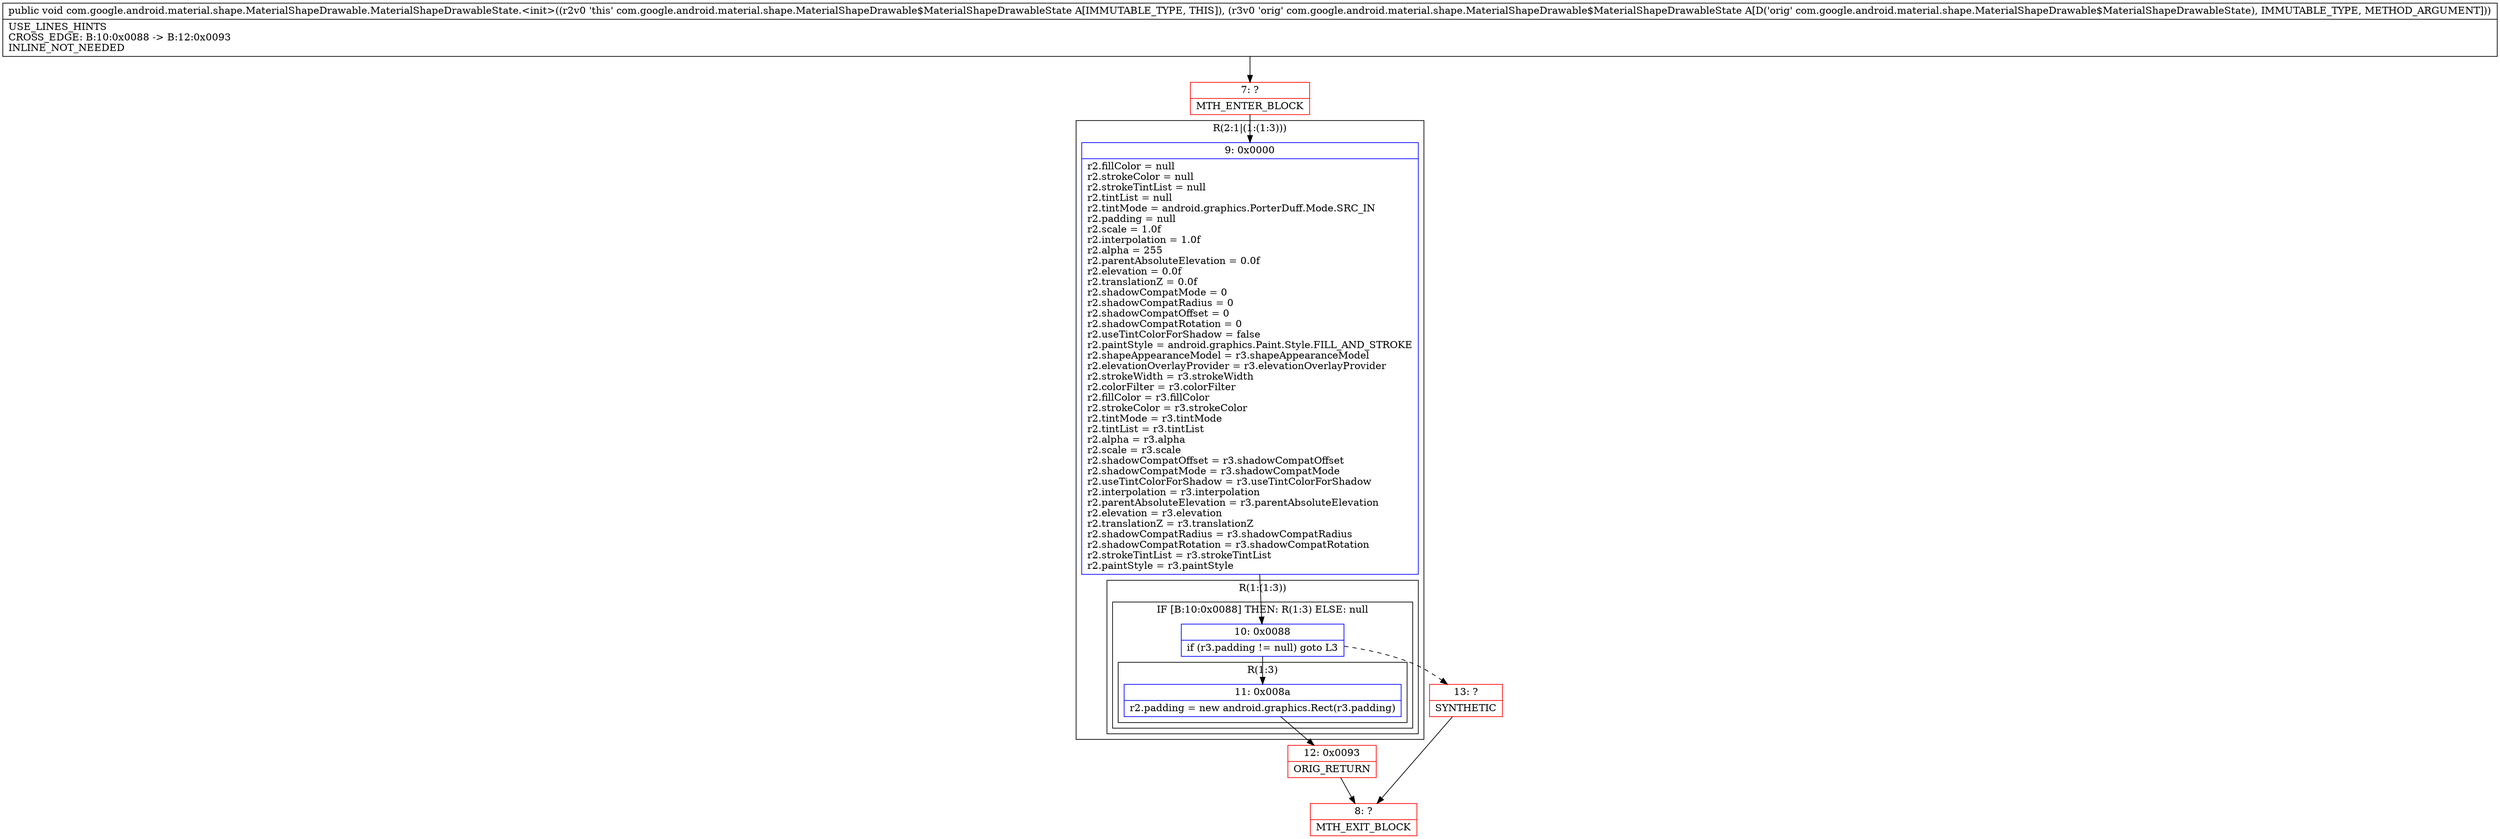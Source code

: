 digraph "CFG forcom.google.android.material.shape.MaterialShapeDrawable.MaterialShapeDrawableState.\<init\>(Lcom\/google\/android\/material\/shape\/MaterialShapeDrawable$MaterialShapeDrawableState;)V" {
subgraph cluster_Region_477195902 {
label = "R(2:1|(1:(1:3)))";
node [shape=record,color=blue];
Node_9 [shape=record,label="{9\:\ 0x0000|r2.fillColor = null\lr2.strokeColor = null\lr2.strokeTintList = null\lr2.tintList = null\lr2.tintMode = android.graphics.PorterDuff.Mode.SRC_IN\lr2.padding = null\lr2.scale = 1.0f\lr2.interpolation = 1.0f\lr2.alpha = 255\lr2.parentAbsoluteElevation = 0.0f\lr2.elevation = 0.0f\lr2.translationZ = 0.0f\lr2.shadowCompatMode = 0\lr2.shadowCompatRadius = 0\lr2.shadowCompatOffset = 0\lr2.shadowCompatRotation = 0\lr2.useTintColorForShadow = false\lr2.paintStyle = android.graphics.Paint.Style.FILL_AND_STROKE\lr2.shapeAppearanceModel = r3.shapeAppearanceModel\lr2.elevationOverlayProvider = r3.elevationOverlayProvider\lr2.strokeWidth = r3.strokeWidth\lr2.colorFilter = r3.colorFilter\lr2.fillColor = r3.fillColor\lr2.strokeColor = r3.strokeColor\lr2.tintMode = r3.tintMode\lr2.tintList = r3.tintList\lr2.alpha = r3.alpha\lr2.scale = r3.scale\lr2.shadowCompatOffset = r3.shadowCompatOffset\lr2.shadowCompatMode = r3.shadowCompatMode\lr2.useTintColorForShadow = r3.useTintColorForShadow\lr2.interpolation = r3.interpolation\lr2.parentAbsoluteElevation = r3.parentAbsoluteElevation\lr2.elevation = r3.elevation\lr2.translationZ = r3.translationZ\lr2.shadowCompatRadius = r3.shadowCompatRadius\lr2.shadowCompatRotation = r3.shadowCompatRotation\lr2.strokeTintList = r3.strokeTintList\lr2.paintStyle = r3.paintStyle\l}"];
subgraph cluster_Region_1244347752 {
label = "R(1:(1:3))";
node [shape=record,color=blue];
subgraph cluster_IfRegion_1832398016 {
label = "IF [B:10:0x0088] THEN: R(1:3) ELSE: null";
node [shape=record,color=blue];
Node_10 [shape=record,label="{10\:\ 0x0088|if (r3.padding != null) goto L3\l}"];
subgraph cluster_Region_1514631755 {
label = "R(1:3)";
node [shape=record,color=blue];
Node_11 [shape=record,label="{11\:\ 0x008a|r2.padding = new android.graphics.Rect(r3.padding)\l}"];
}
}
}
}
Node_7 [shape=record,color=red,label="{7\:\ ?|MTH_ENTER_BLOCK\l}"];
Node_12 [shape=record,color=red,label="{12\:\ 0x0093|ORIG_RETURN\l}"];
Node_8 [shape=record,color=red,label="{8\:\ ?|MTH_EXIT_BLOCK\l}"];
Node_13 [shape=record,color=red,label="{13\:\ ?|SYNTHETIC\l}"];
MethodNode[shape=record,label="{public void com.google.android.material.shape.MaterialShapeDrawable.MaterialShapeDrawableState.\<init\>((r2v0 'this' com.google.android.material.shape.MaterialShapeDrawable$MaterialShapeDrawableState A[IMMUTABLE_TYPE, THIS]), (r3v0 'orig' com.google.android.material.shape.MaterialShapeDrawable$MaterialShapeDrawableState A[D('orig' com.google.android.material.shape.MaterialShapeDrawable$MaterialShapeDrawableState), IMMUTABLE_TYPE, METHOD_ARGUMENT]))  | USE_LINES_HINTS\lCROSS_EDGE: B:10:0x0088 \-\> B:12:0x0093\lINLINE_NOT_NEEDED\l}"];
MethodNode -> Node_7;Node_9 -> Node_10;
Node_10 -> Node_11;
Node_10 -> Node_13[style=dashed];
Node_11 -> Node_12;
Node_7 -> Node_9;
Node_12 -> Node_8;
Node_13 -> Node_8;
}

